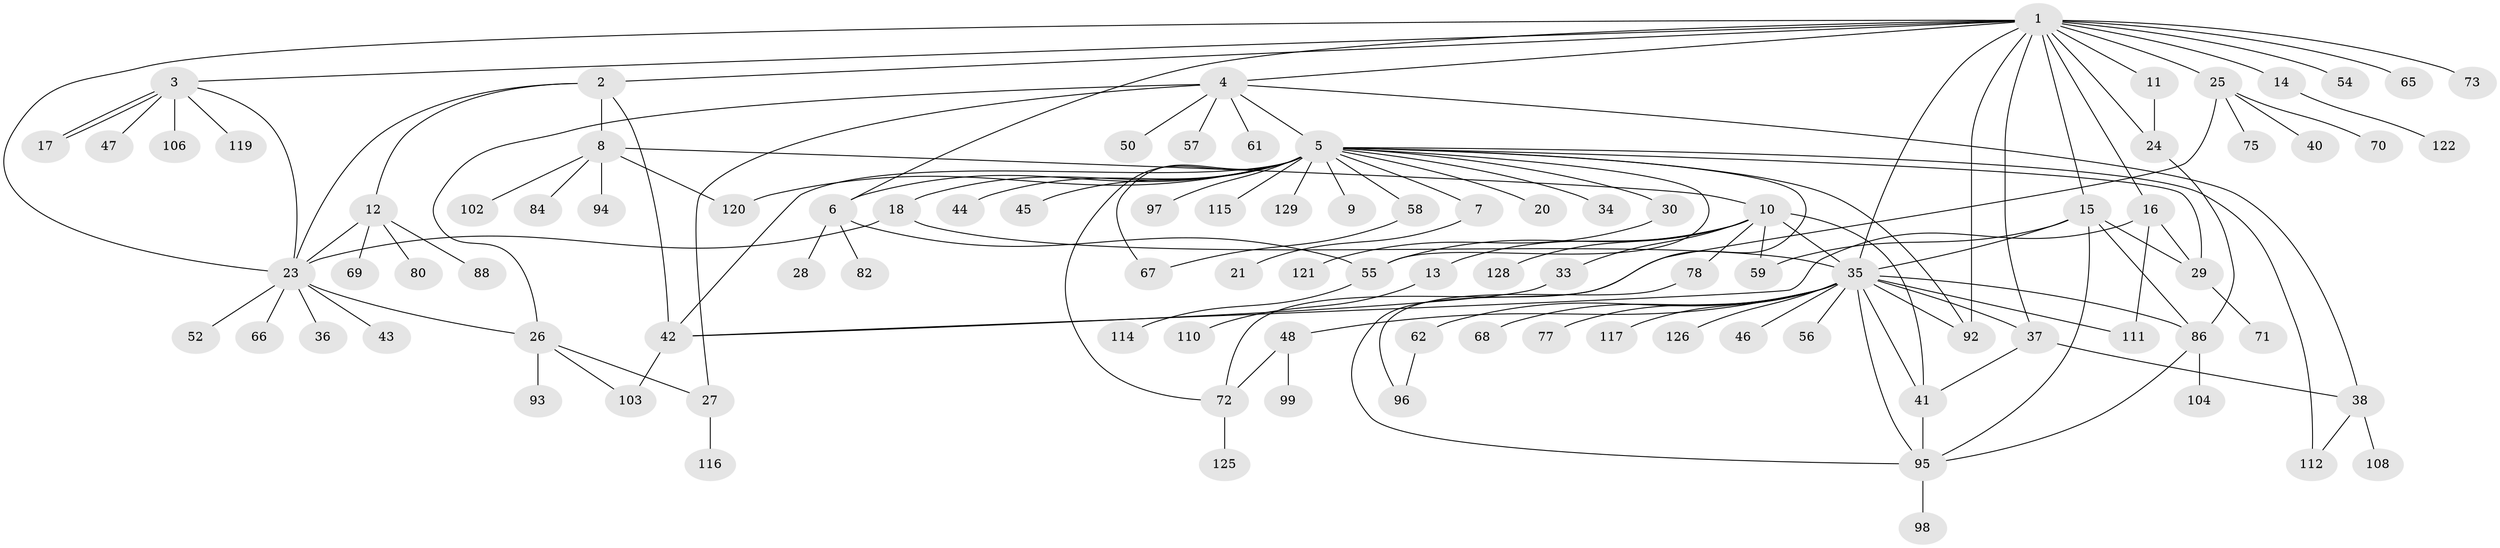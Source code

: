 // Generated by graph-tools (version 1.1) at 2025/23/03/03/25 07:23:54]
// undirected, 98 vertices, 137 edges
graph export_dot {
graph [start="1"]
  node [color=gray90,style=filled];
  1 [super="+22"];
  2 [super="+63"];
  3 [super="+39"];
  4 [super="+85"];
  5 [super="+32"];
  6 [super="+83"];
  7;
  8 [super="+19"];
  9;
  10 [super="+81"];
  11;
  12 [super="+64"];
  13 [super="+101"];
  14 [super="+118"];
  15 [super="+90"];
  16;
  17;
  18 [super="+107"];
  20 [super="+79"];
  21;
  23 [super="+60"];
  24 [super="+51"];
  25 [super="+127"];
  26 [super="+31"];
  27 [super="+53"];
  28;
  29 [super="+89"];
  30;
  33;
  34;
  35 [super="+87"];
  36;
  37 [super="+76"];
  38 [super="+49"];
  40;
  41;
  42 [super="+124"];
  43;
  44 [super="+91"];
  45;
  46;
  47;
  48;
  50;
  52;
  54;
  55 [super="+100"];
  56;
  57;
  58;
  59;
  61;
  62 [super="+105"];
  65;
  66;
  67;
  68;
  69;
  70;
  71;
  72 [super="+74"];
  73;
  75;
  77;
  78;
  80;
  82;
  84;
  86;
  88;
  92 [super="+109"];
  93;
  94 [super="+123"];
  95 [super="+113"];
  96;
  97;
  98;
  99;
  102;
  103;
  104;
  106;
  108;
  110;
  111;
  112;
  114;
  115;
  116;
  117;
  119;
  120;
  121;
  122;
  125;
  126;
  128;
  129;
  1 -- 2;
  1 -- 3;
  1 -- 4;
  1 -- 6;
  1 -- 11;
  1 -- 14;
  1 -- 15;
  1 -- 16;
  1 -- 23;
  1 -- 24;
  1 -- 25;
  1 -- 35;
  1 -- 37;
  1 -- 65;
  1 -- 73;
  1 -- 92;
  1 -- 54;
  2 -- 8;
  2 -- 12;
  2 -- 23;
  2 -- 42;
  3 -- 17;
  3 -- 17;
  3 -- 23;
  3 -- 106;
  3 -- 47;
  3 -- 119;
  4 -- 5;
  4 -- 26;
  4 -- 27;
  4 -- 38;
  4 -- 50;
  4 -- 57;
  4 -- 61;
  5 -- 6;
  5 -- 7;
  5 -- 9;
  5 -- 18;
  5 -- 20;
  5 -- 30;
  5 -- 34;
  5 -- 44;
  5 -- 45;
  5 -- 55;
  5 -- 58;
  5 -- 67;
  5 -- 92;
  5 -- 97;
  5 -- 112;
  5 -- 115;
  5 -- 120;
  5 -- 129;
  5 -- 95;
  5 -- 29;
  5 -- 42;
  5 -- 72;
  6 -- 28;
  6 -- 55;
  6 -- 82;
  7 -- 21;
  8 -- 10;
  8 -- 84;
  8 -- 94;
  8 -- 102;
  8 -- 120;
  10 -- 13;
  10 -- 33;
  10 -- 35;
  10 -- 41 [weight=2];
  10 -- 59;
  10 -- 78;
  10 -- 55;
  10 -- 128;
  11 -- 24;
  12 -- 69;
  12 -- 88;
  12 -- 80;
  12 -- 23 [weight=2];
  13 -- 110;
  14 -- 122;
  15 -- 29;
  15 -- 35;
  15 -- 59;
  15 -- 86;
  15 -- 95;
  16 -- 29;
  16 -- 111;
  16 -- 42;
  18 -- 35;
  18 -- 23;
  23 -- 36;
  23 -- 43;
  23 -- 52;
  23 -- 66;
  23 -- 26;
  24 -- 86;
  25 -- 40;
  25 -- 70;
  25 -- 75;
  25 -- 72;
  26 -- 27;
  26 -- 93;
  26 -- 103;
  27 -- 116;
  29 -- 71;
  30 -- 121;
  33 -- 42;
  35 -- 37;
  35 -- 41;
  35 -- 46;
  35 -- 48;
  35 -- 56;
  35 -- 62;
  35 -- 68;
  35 -- 77;
  35 -- 86;
  35 -- 92 [weight=2];
  35 -- 95;
  35 -- 111;
  35 -- 117;
  35 -- 126;
  37 -- 41;
  37 -- 38;
  38 -- 108;
  38 -- 112;
  41 -- 95;
  42 -- 103;
  48 -- 72;
  48 -- 99;
  55 -- 114;
  58 -- 67;
  62 -- 96;
  72 -- 125;
  78 -- 96;
  86 -- 95;
  86 -- 104;
  95 -- 98;
}
